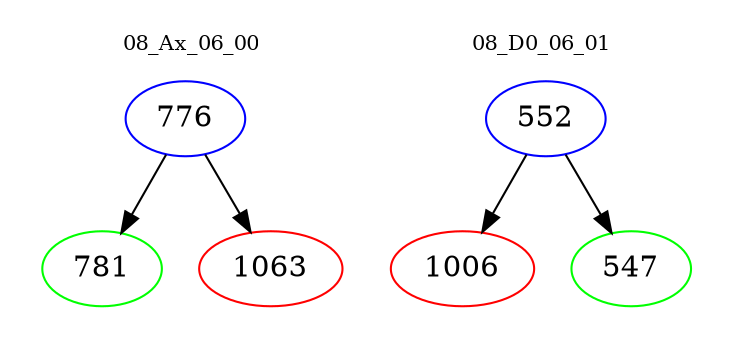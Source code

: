 digraph{
subgraph cluster_0 {
color = white
label = "08_Ax_06_00";
fontsize=10;
T0_776 [label="776", color="blue"]
T0_776 -> T0_781 [color="black"]
T0_781 [label="781", color="green"]
T0_776 -> T0_1063 [color="black"]
T0_1063 [label="1063", color="red"]
}
subgraph cluster_1 {
color = white
label = "08_D0_06_01";
fontsize=10;
T1_552 [label="552", color="blue"]
T1_552 -> T1_1006 [color="black"]
T1_1006 [label="1006", color="red"]
T1_552 -> T1_547 [color="black"]
T1_547 [label="547", color="green"]
}
}
